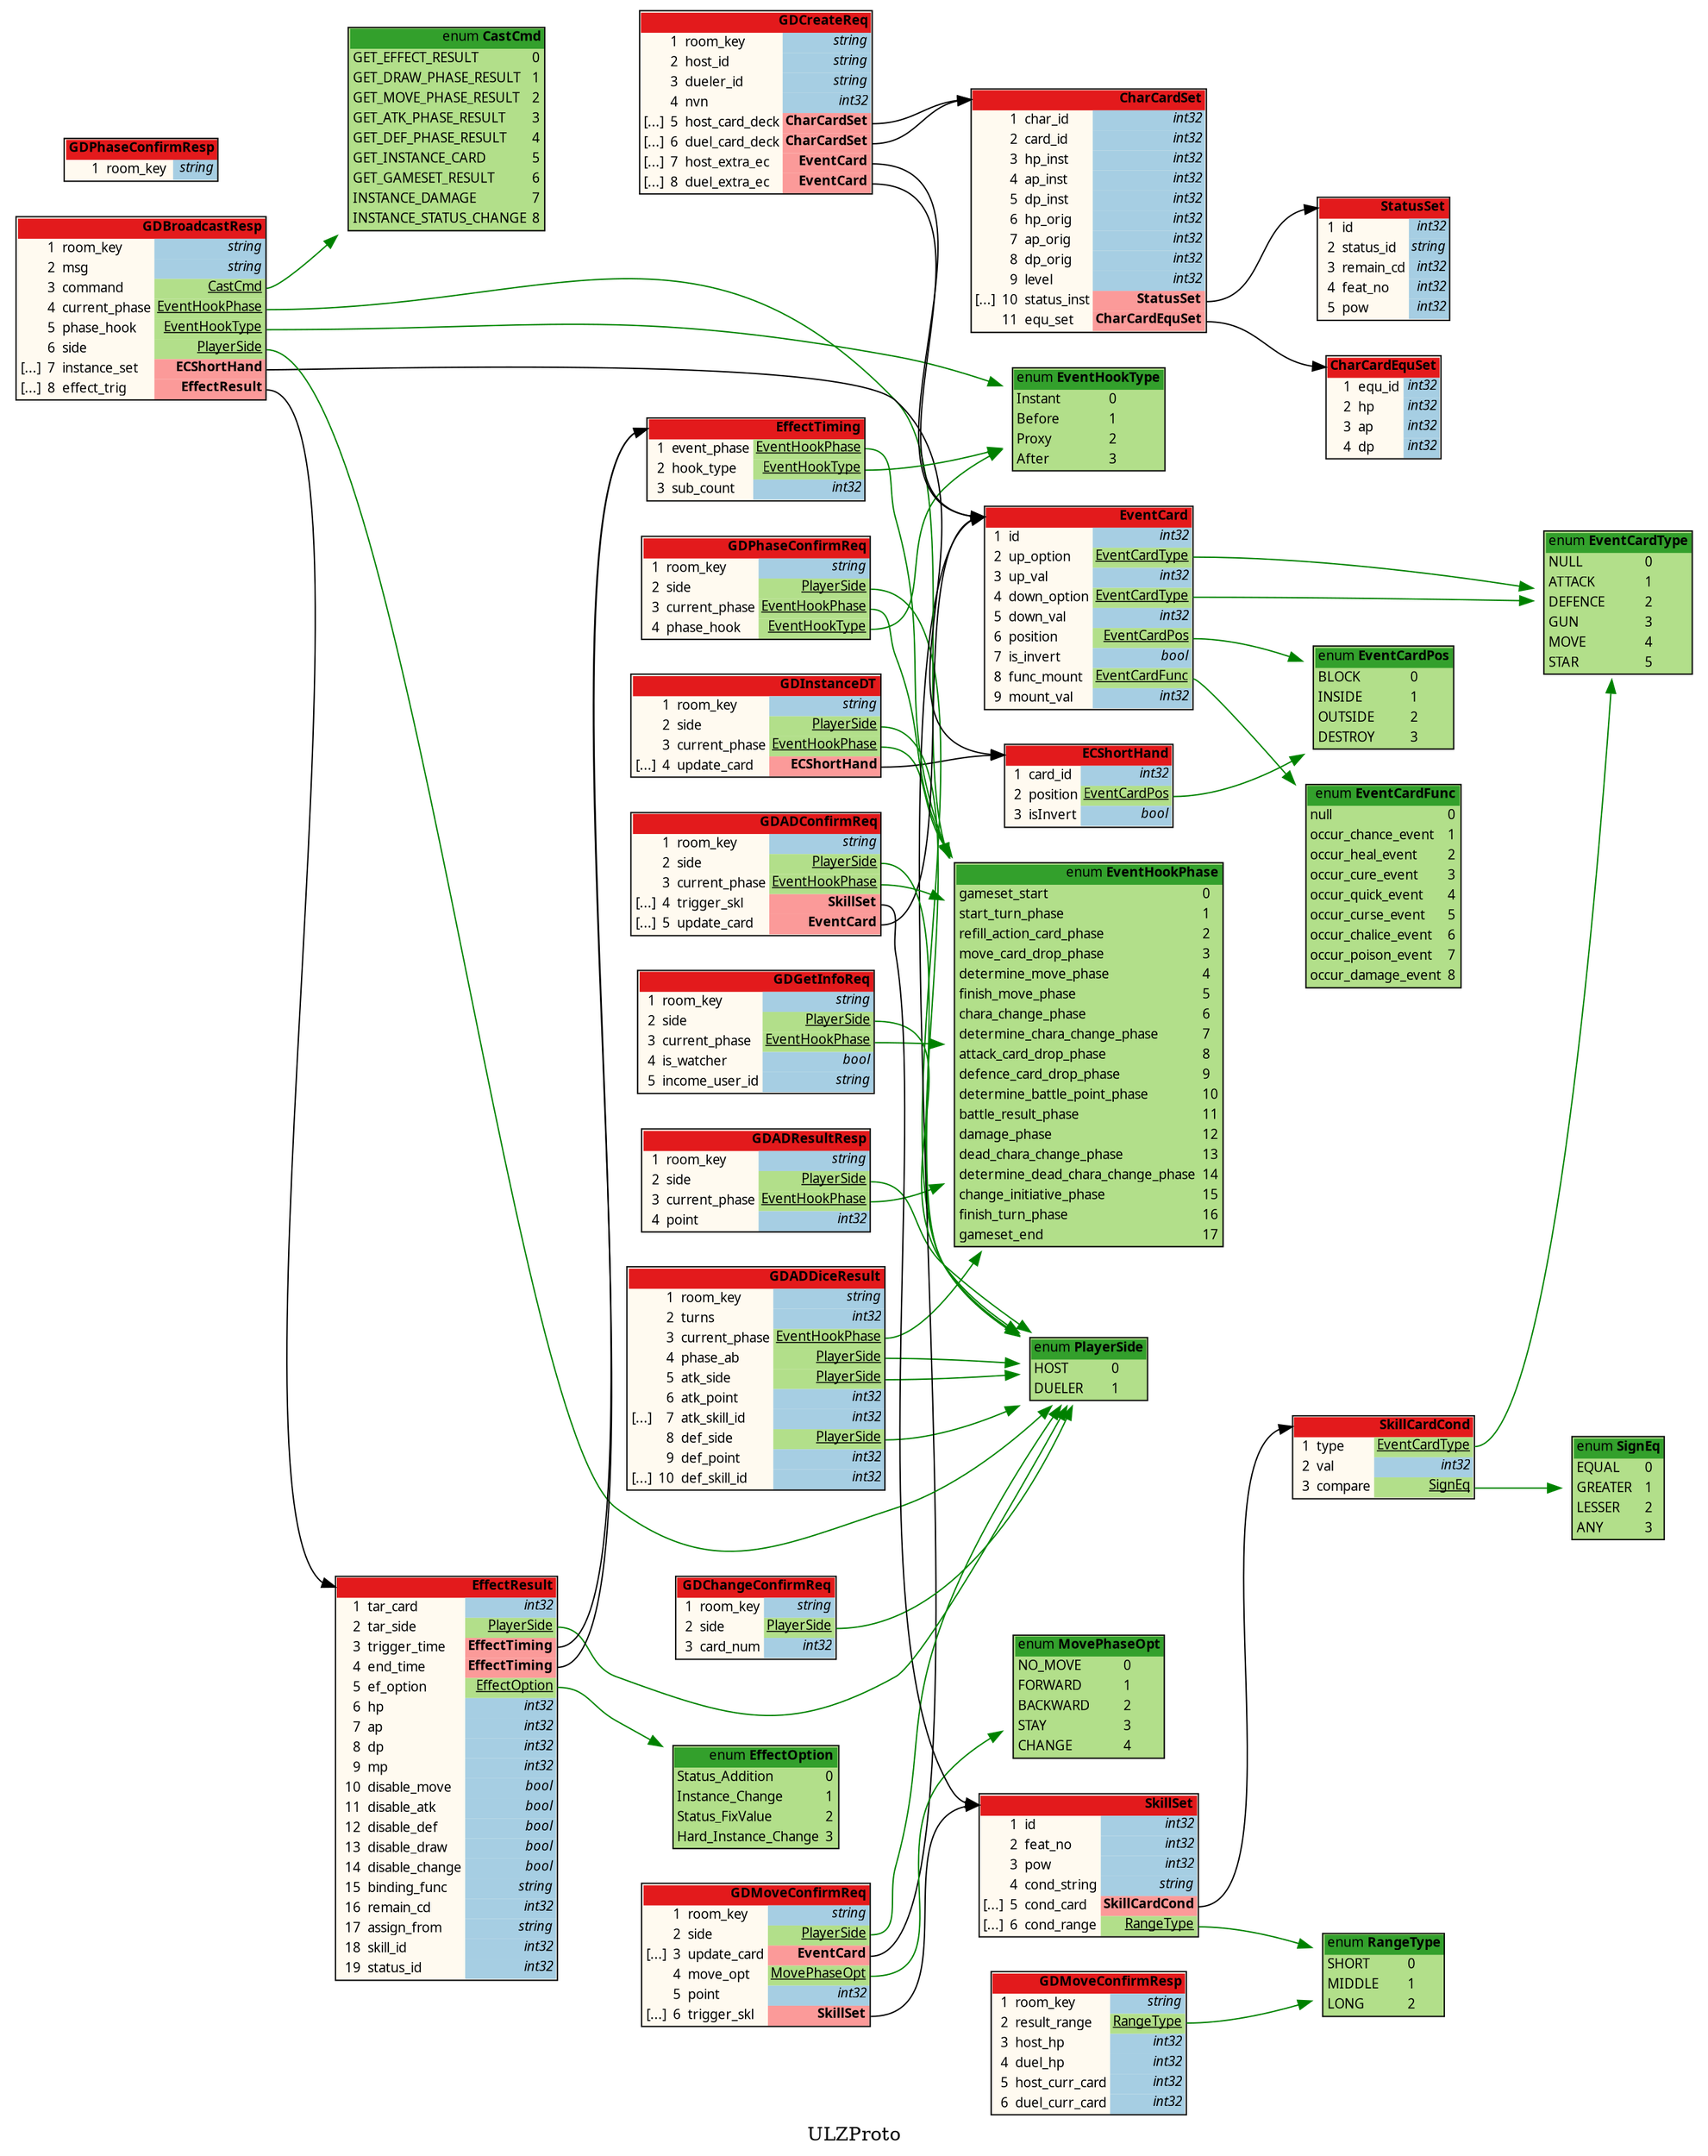/*
	do not edit:
	auto-generated by github.com/seamia/protodot
*/
digraph protodot {

	/* package:   ULZProto */
	/* source:    proto\message.proto */
	/* selection: * */

	rankdir=LR;
	label="ULZProto";
	tooltip="ULZProto";
	bgcolor="transparent"

	node [
		shape=plaintext
		fontsize=10
		fontname="Ubuntu"
	];


	/* ------ nodes ------ */
	Node_Ja_109	[shape=plaintext tooltip="ULZProto.CharCardEquSet" label=<<TABLE BORDER="1" CELLBORDER="0" CELLSPACING="0" BGCOLOR="#fffaf0"><TR><TD COLSPAN="4" PORT="header" BGCOLOR="#e31a1c" ALIGN="right"><b>CharCardEquSet</b></TD></TR><TR><TD ALIGN="right"></TD><TD ALIGN="right">1</TD><TD ALIGN="left">equ_id</TD><TD BGCOLOR="#a6cee3" PORT="poequ_id" ALIGN="right" TITLE="int32"><i>int32</i></TD></TR><TR><TD ALIGN="right"></TD><TD ALIGN="right">2</TD><TD ALIGN="left">hp</TD><TD BGCOLOR="#a6cee3" PORT="pohp" ALIGN="right" TITLE="int32"><i>int32</i></TD></TR><TR><TD ALIGN="right"></TD><TD ALIGN="right">3</TD><TD ALIGN="left">ap</TD><TD BGCOLOR="#a6cee3" PORT="poap" ALIGN="right" TITLE="int32"><i>int32</i></TD></TR><TR><TD ALIGN="right"></TD><TD ALIGN="right">4</TD><TD ALIGN="left">dp</TD><TD BGCOLOR="#a6cee3" PORT="podp" ALIGN="right" TITLE="int32"><i>int32</i></TD></TR></TABLE>>];
	Node_Ja_124	[shape=plaintext tooltip="ULZProto.GDInstanceDT" label=<<TABLE BORDER="1" CELLBORDER="0" CELLSPACING="0" BGCOLOR="#fffaf0"><TR><TD COLSPAN="4" PORT="header" BGCOLOR="#e31a1c" ALIGN="right"><b>GDInstanceDT</b></TD></TR><TR><TD ALIGN="right"></TD><TD ALIGN="right">1</TD><TD ALIGN="left">room_key</TD><TD BGCOLOR="#a6cee3" PORT="poroom_key" ALIGN="right" TITLE="string"><i>string</i></TD></TR><TR><TD ALIGN="right"></TD><TD ALIGN="right">2</TD><TD ALIGN="left">side</TD><TD BGCOLOR="#b2df8a" PORT="poside" ALIGN="right"><u>PlayerSide</u></TD></TR><TR><TD ALIGN="right"></TD><TD ALIGN="right">3</TD><TD ALIGN="left">current_phase</TD><TD BGCOLOR="#b2df8a" PORT="pocurrent_phase" ALIGN="right"><u>EventHookPhase</u></TD></TR><TR><TD ALIGN="right">[...]</TD><TD ALIGN="right">4</TD><TD ALIGN="left">update_card</TD><TD BGCOLOR="#fb9a99" PORT="poupdate_card" ALIGN="right"><b>ECShortHand</b></TD></TR></TABLE>>];
	Node_Ja_110	[shape=plaintext tooltip="ULZProto.EventCard" label=<<TABLE BORDER="1" CELLBORDER="0" CELLSPACING="0" BGCOLOR="#fffaf0"><TR><TD COLSPAN="4" PORT="header" BGCOLOR="#e31a1c" ALIGN="right"><b>EventCard</b></TD></TR><TR><TD ALIGN="right"></TD><TD ALIGN="right">1</TD><TD ALIGN="left">id</TD><TD BGCOLOR="#a6cee3" PORT="poid" ALIGN="right" TITLE="int32"><i>int32</i></TD></TR><TR><TD ALIGN="right"></TD><TD ALIGN="right">2</TD><TD ALIGN="left">up_option</TD><TD BGCOLOR="#b2df8a" PORT="poup_option" ALIGN="right"><u>EventCardType</u></TD></TR><TR><TD ALIGN="right"></TD><TD ALIGN="right">3</TD><TD ALIGN="left">up_val</TD><TD BGCOLOR="#a6cee3" PORT="poup_val" ALIGN="right" TITLE="int32"><i>int32</i></TD></TR><TR><TD ALIGN="right"></TD><TD ALIGN="right">4</TD><TD ALIGN="left">down_option</TD><TD BGCOLOR="#b2df8a" PORT="podown_option" ALIGN="right"><u>EventCardType</u></TD></TR><TR><TD ALIGN="right"></TD><TD ALIGN="right">5</TD><TD ALIGN="left">down_val</TD><TD BGCOLOR="#a6cee3" PORT="podown_val" ALIGN="right" TITLE="int32"><i>int32</i></TD></TR><TR><TD ALIGN="right"></TD><TD ALIGN="right">6</TD><TD ALIGN="left">position</TD><TD BGCOLOR="#b2df8a" PORT="poposition" ALIGN="right"><u>EventCardPos</u></TD></TR><TR><TD ALIGN="right"></TD><TD ALIGN="right">7</TD><TD ALIGN="left">is_invert</TD><TD BGCOLOR="#a6cee3" PORT="pois_invert" ALIGN="right" TITLE="bool"><i>bool</i></TD></TR><TR><TD ALIGN="right"></TD><TD ALIGN="right">8</TD><TD ALIGN="left">func_mount</TD><TD BGCOLOR="#b2df8a" PORT="pofunc_mount" ALIGN="right"><u>EventCardFunc</u></TD></TR><TR><TD ALIGN="right"></TD><TD ALIGN="right">9</TD><TD ALIGN="left">mount_val</TD><TD BGCOLOR="#a6cee3" PORT="pomount_val" ALIGN="right" TITLE="int32"><i>int32</i></TD></TR></TABLE>>];
	Node_Ja_130	[shape=plaintext tooltip="ULZProto.GDPhaseConfirmReq" label=<<TABLE BORDER="1" CELLBORDER="0" CELLSPACING="0" BGCOLOR="#fffaf0"><TR><TD COLSPAN="4" PORT="header" BGCOLOR="#e31a1c" ALIGN="right"><b>GDPhaseConfirmReq</b></TD></TR><TR><TD ALIGN="right"></TD><TD ALIGN="right">1</TD><TD ALIGN="left">room_key</TD><TD BGCOLOR="#a6cee3" PORT="poroom_key" ALIGN="right" TITLE="string"><i>string</i></TD></TR><TR><TD ALIGN="right"></TD><TD ALIGN="right">2</TD><TD ALIGN="left">side</TD><TD BGCOLOR="#b2df8a" PORT="poside" ALIGN="right"><u>PlayerSide</u></TD></TR><TR><TD ALIGN="right"></TD><TD ALIGN="right">3</TD><TD ALIGN="left">current_phase</TD><TD BGCOLOR="#b2df8a" PORT="pocurrent_phase" ALIGN="right"><u>EventHookPhase</u></TD></TR><TR><TD ALIGN="right"></TD><TD ALIGN="right">4</TD><TD ALIGN="left">phase_hook</TD><TD BGCOLOR="#b2df8a" PORT="pophase_hook" ALIGN="right"><u>EventHookType</u></TD></TR></TABLE>>];
	Node_Ja_105	[shape=plaintext tooltip="RangeType" label=<<TABLE BORDER="1" CELLBORDER="0" CELLSPACING="0" BGCOLOR="#b2df8a"><TR><TD COLSPAN="2" PORT="header" BGCOLOR="#33a02c" ALIGN="right">enum <b>RangeType</b></TD></TR><TR><TD BGCOLOR="#b2df8a" ALIGN="left">SHORT</TD><TD BGCOLOR="#b2df8a" ALIGN="left">0</TD></TR><TR><TD BGCOLOR="#b2df8a" ALIGN="left">MIDDLE</TD><TD BGCOLOR="#b2df8a" ALIGN="left">1</TD></TR><TR><TD BGCOLOR="#b2df8a" ALIGN="left">LONG</TD><TD BGCOLOR="#b2df8a" ALIGN="left">2</TD></TR></TABLE>>];
	Node_Ja_115	[shape=plaintext tooltip="ULZProto.StatusSet" label=<<TABLE BORDER="1" CELLBORDER="0" CELLSPACING="0" BGCOLOR="#fffaf0"><TR><TD COLSPAN="4" PORT="header" BGCOLOR="#e31a1c" ALIGN="right"><b>StatusSet</b></TD></TR><TR><TD ALIGN="right"></TD><TD ALIGN="right">1</TD><TD ALIGN="left">id</TD><TD BGCOLOR="#a6cee3" PORT="poid" ALIGN="right" TITLE="int32"><i>int32</i></TD></TR><TR><TD ALIGN="right"></TD><TD ALIGN="right">2</TD><TD ALIGN="left">status_id</TD><TD BGCOLOR="#a6cee3" PORT="postatus_id" ALIGN="right" TITLE="string"><i>string</i></TD></TR><TR><TD ALIGN="right"></TD><TD ALIGN="right">3</TD><TD ALIGN="left">remain_cd</TD><TD BGCOLOR="#a6cee3" PORT="poremain_cd" ALIGN="right" TITLE="int32"><i>int32</i></TD></TR><TR><TD ALIGN="right"></TD><TD ALIGN="right">4</TD><TD ALIGN="left">feat_no</TD><TD BGCOLOR="#a6cee3" PORT="pofeat_no" ALIGN="right" TITLE="int32"><i>int32</i></TD></TR><TR><TD ALIGN="right"></TD><TD ALIGN="right">5</TD><TD ALIGN="left">pow</TD><TD BGCOLOR="#a6cee3" PORT="popow" ALIGN="right" TITLE="int32"><i>int32</i></TD></TR></TABLE>>];
	Node_Ja_117	[shape=plaintext tooltip="EffectOption" label=<<TABLE BORDER="1" CELLBORDER="0" CELLSPACING="0" BGCOLOR="#b2df8a"><TR><TD COLSPAN="2" PORT="header" BGCOLOR="#33a02c" ALIGN="right">enum <b>EffectOption</b></TD></TR><TR><TD BGCOLOR="#b2df8a" ALIGN="left">Status_Addition</TD><TD BGCOLOR="#b2df8a" ALIGN="left">0</TD></TR><TR><TD BGCOLOR="#b2df8a" ALIGN="left">Instance_Change</TD><TD BGCOLOR="#b2df8a" ALIGN="left">1</TD></TR><TR><TD BGCOLOR="#b2df8a" ALIGN="left">Status_FixValue</TD><TD BGCOLOR="#b2df8a" ALIGN="left">2</TD></TR><TR><TD BGCOLOR="#b2df8a" ALIGN="left">Hard_Instance_Change</TD><TD BGCOLOR="#b2df8a" ALIGN="left">3</TD></TR></TABLE>>];
	Node_Ja_129	[shape=plaintext tooltip="ULZProto.GDADDiceResult" label=<<TABLE BORDER="1" CELLBORDER="0" CELLSPACING="0" BGCOLOR="#fffaf0"><TR><TD COLSPAN="4" PORT="header" BGCOLOR="#e31a1c" ALIGN="right"><b>GDADDiceResult</b></TD></TR><TR><TD ALIGN="right"></TD><TD ALIGN="right">1</TD><TD ALIGN="left">room_key</TD><TD BGCOLOR="#a6cee3" PORT="poroom_key" ALIGN="right" TITLE="string"><i>string</i></TD></TR><TR><TD ALIGN="right"></TD><TD ALIGN="right">2</TD><TD ALIGN="left">turns</TD><TD BGCOLOR="#a6cee3" PORT="poturns" ALIGN="right" TITLE="int32"><i>int32</i></TD></TR><TR><TD ALIGN="right"></TD><TD ALIGN="right">3</TD><TD ALIGN="left">current_phase</TD><TD BGCOLOR="#b2df8a" PORT="pocurrent_phase" ALIGN="right"><u>EventHookPhase</u></TD></TR><TR><TD ALIGN="right"></TD><TD ALIGN="right">4</TD><TD ALIGN="left">phase_ab</TD><TD BGCOLOR="#b2df8a" PORT="pophase_ab" ALIGN="right"><u>PlayerSide</u></TD></TR><TR><TD ALIGN="right"></TD><TD ALIGN="right">5</TD><TD ALIGN="left">atk_side</TD><TD BGCOLOR="#b2df8a" PORT="poatk_side" ALIGN="right"><u>PlayerSide</u></TD></TR><TR><TD ALIGN="right"></TD><TD ALIGN="right">6</TD><TD ALIGN="left">atk_point</TD><TD BGCOLOR="#a6cee3" PORT="poatk_point" ALIGN="right" TITLE="int32"><i>int32</i></TD></TR><TR><TD ALIGN="right">[...]</TD><TD ALIGN="right">7</TD><TD ALIGN="left">atk_skill_id</TD><TD BGCOLOR="#a6cee3" PORT="poatk_skill_id" ALIGN="right" TITLE="int32"><i>int32</i></TD></TR><TR><TD ALIGN="right"></TD><TD ALIGN="right">8</TD><TD ALIGN="left">def_side</TD><TD BGCOLOR="#b2df8a" PORT="podef_side" ALIGN="right"><u>PlayerSide</u></TD></TR><TR><TD ALIGN="right"></TD><TD ALIGN="right">9</TD><TD ALIGN="left">def_point</TD><TD BGCOLOR="#a6cee3" PORT="podef_point" ALIGN="right" TITLE="int32"><i>int32</i></TD></TR><TR><TD ALIGN="right">[...]</TD><TD ALIGN="right">10</TD><TD ALIGN="left">def_skill_id</TD><TD BGCOLOR="#a6cee3" PORT="podef_skill_id" ALIGN="right" TITLE="int32"><i>int32</i></TD></TR></TABLE>>];
	Node_Ja_128	[shape=plaintext tooltip="ULZProto.GDADResultResp" label=<<TABLE BORDER="1" CELLBORDER="0" CELLSPACING="0" BGCOLOR="#fffaf0"><TR><TD COLSPAN="4" PORT="header" BGCOLOR="#e31a1c" ALIGN="right"><b>GDADResultResp</b></TD></TR><TR><TD ALIGN="right"></TD><TD ALIGN="right">1</TD><TD ALIGN="left">room_key</TD><TD BGCOLOR="#a6cee3" PORT="poroom_key" ALIGN="right" TITLE="string"><i>string</i></TD></TR><TR><TD ALIGN="right"></TD><TD ALIGN="right">2</TD><TD ALIGN="left">side</TD><TD BGCOLOR="#b2df8a" PORT="poside" ALIGN="right"><u>PlayerSide</u></TD></TR><TR><TD ALIGN="right"></TD><TD ALIGN="right">3</TD><TD ALIGN="left">current_phase</TD><TD BGCOLOR="#b2df8a" PORT="pocurrent_phase" ALIGN="right"><u>EventHookPhase</u></TD></TR><TR><TD ALIGN="right"></TD><TD ALIGN="right">4</TD><TD ALIGN="left">point</TD><TD BGCOLOR="#a6cee3" PORT="popoint" ALIGN="right" TITLE="int32"><i>int32</i></TD></TR></TABLE>>];
	Node_Ja_100	[shape=plaintext tooltip="EventHookPhase" label=<<TABLE BORDER="1" CELLBORDER="0" CELLSPACING="0" BGCOLOR="#b2df8a"><TR><TD COLSPAN="2" PORT="header" BGCOLOR="#33a02c" ALIGN="right">enum <b>EventHookPhase</b></TD></TR><TR><TD BGCOLOR="#b2df8a" ALIGN="left">gameset_start</TD><TD BGCOLOR="#b2df8a" ALIGN="left">0</TD></TR><TR><TD BGCOLOR="#b2df8a" ALIGN="left">start_turn_phase</TD><TD BGCOLOR="#b2df8a" ALIGN="left">1</TD></TR><TR><TD BGCOLOR="#b2df8a" ALIGN="left">refill_action_card_phase</TD><TD BGCOLOR="#b2df8a" ALIGN="left">2</TD></TR><TR><TD BGCOLOR="#b2df8a" ALIGN="left">move_card_drop_phase</TD><TD BGCOLOR="#b2df8a" ALIGN="left">3</TD></TR><TR><TD BGCOLOR="#b2df8a" ALIGN="left">determine_move_phase</TD><TD BGCOLOR="#b2df8a" ALIGN="left">4</TD></TR><TR><TD BGCOLOR="#b2df8a" ALIGN="left">finish_move_phase</TD><TD BGCOLOR="#b2df8a" ALIGN="left">5</TD></TR><TR><TD BGCOLOR="#b2df8a" ALIGN="left">chara_change_phase</TD><TD BGCOLOR="#b2df8a" ALIGN="left">6</TD></TR><TR><TD BGCOLOR="#b2df8a" ALIGN="left">determine_chara_change_phase</TD><TD BGCOLOR="#b2df8a" ALIGN="left">7</TD></TR><TR><TD BGCOLOR="#b2df8a" ALIGN="left">attack_card_drop_phase</TD><TD BGCOLOR="#b2df8a" ALIGN="left">8</TD></TR><TR><TD BGCOLOR="#b2df8a" ALIGN="left">defence_card_drop_phase</TD><TD BGCOLOR="#b2df8a" ALIGN="left">9</TD></TR><TR><TD BGCOLOR="#b2df8a" ALIGN="left">determine_battle_point_phase</TD><TD BGCOLOR="#b2df8a" ALIGN="left">10</TD></TR><TR><TD BGCOLOR="#b2df8a" ALIGN="left">battle_result_phase</TD><TD BGCOLOR="#b2df8a" ALIGN="left">11</TD></TR><TR><TD BGCOLOR="#b2df8a" ALIGN="left">damage_phase</TD><TD BGCOLOR="#b2df8a" ALIGN="left">12</TD></TR><TR><TD BGCOLOR="#b2df8a" ALIGN="left">dead_chara_change_phase</TD><TD BGCOLOR="#b2df8a" ALIGN="left">13</TD></TR><TR><TD BGCOLOR="#b2df8a" ALIGN="left">determine_dead_chara_change_phase</TD><TD BGCOLOR="#b2df8a" ALIGN="left">14</TD></TR><TR><TD BGCOLOR="#b2df8a" ALIGN="left">change_initiative_phase</TD><TD BGCOLOR="#b2df8a" ALIGN="left">15</TD></TR><TR><TD BGCOLOR="#b2df8a" ALIGN="left">finish_turn_phase</TD><TD BGCOLOR="#b2df8a" ALIGN="left">16</TD></TR><TR><TD BGCOLOR="#b2df8a" ALIGN="left">gameset_end</TD><TD BGCOLOR="#b2df8a" ALIGN="left">17</TD></TR></TABLE>>];
	Node_Ja_101	[shape=plaintext tooltip="EventHookType" label=<<TABLE BORDER="1" CELLBORDER="0" CELLSPACING="0" BGCOLOR="#b2df8a"><TR><TD COLSPAN="2" PORT="header" BGCOLOR="#33a02c" ALIGN="right">enum <b>EventHookType</b></TD></TR><TR><TD BGCOLOR="#b2df8a" ALIGN="left">Instant</TD><TD BGCOLOR="#b2df8a" ALIGN="left">0</TD></TR><TR><TD BGCOLOR="#b2df8a" ALIGN="left">Before</TD><TD BGCOLOR="#b2df8a" ALIGN="left">1</TD></TR><TR><TD BGCOLOR="#b2df8a" ALIGN="left">Proxy</TD><TD BGCOLOR="#b2df8a" ALIGN="left">2</TD></TR><TR><TD BGCOLOR="#b2df8a" ALIGN="left">After</TD><TD BGCOLOR="#b2df8a" ALIGN="left">3</TD></TR></TABLE>>];
	Node_Ja_113	[shape=plaintext tooltip="SignEq" label=<<TABLE BORDER="1" CELLBORDER="0" CELLSPACING="0" BGCOLOR="#b2df8a"><TR><TD COLSPAN="2" PORT="header" BGCOLOR="#33a02c" ALIGN="right">enum <b>SignEq</b></TD></TR><TR><TD BGCOLOR="#b2df8a" ALIGN="left">EQUAL</TD><TD BGCOLOR="#b2df8a" ALIGN="left">0</TD></TR><TR><TD BGCOLOR="#b2df8a" ALIGN="left">GREATER</TD><TD BGCOLOR="#b2df8a" ALIGN="left">1</TD></TR><TR><TD BGCOLOR="#b2df8a" ALIGN="left">LESSER</TD><TD BGCOLOR="#b2df8a" ALIGN="left">2</TD></TR><TR><TD BGCOLOR="#b2df8a" ALIGN="left">ANY</TD><TD BGCOLOR="#b2df8a" ALIGN="left">3</TD></TR></TABLE>>];
	Node_Ja_119	[shape=plaintext tooltip="ULZProto.ECShortHand" label=<<TABLE BORDER="1" CELLBORDER="0" CELLSPACING="0" BGCOLOR="#fffaf0"><TR><TD COLSPAN="4" PORT="header" BGCOLOR="#e31a1c" ALIGN="right"><b>ECShortHand</b></TD></TR><TR><TD ALIGN="right"></TD><TD ALIGN="right">1</TD><TD ALIGN="left">card_id</TD><TD BGCOLOR="#a6cee3" PORT="pocard_id" ALIGN="right" TITLE="int32"><i>int32</i></TD></TR><TR><TD ALIGN="right"></TD><TD ALIGN="right">2</TD><TD ALIGN="left">position</TD><TD BGCOLOR="#b2df8a" PORT="poposition" ALIGN="right"><u>EventCardPos</u></TD></TR><TR><TD ALIGN="right"></TD><TD ALIGN="right">3</TD><TD ALIGN="left">isInvert</TD><TD BGCOLOR="#a6cee3" PORT="poisInvert" ALIGN="right" TITLE="bool"><i>bool</i></TD></TR></TABLE>>];
	Node_Ja_125	[shape=plaintext tooltip="ULZProto.GDMoveConfirmReq" label=<<TABLE BORDER="1" CELLBORDER="0" CELLSPACING="0" BGCOLOR="#fffaf0"><TR><TD COLSPAN="4" PORT="header" BGCOLOR="#e31a1c" ALIGN="right"><b>GDMoveConfirmReq</b></TD></TR><TR><TD ALIGN="right"></TD><TD ALIGN="right">1</TD><TD ALIGN="left">room_key</TD><TD BGCOLOR="#a6cee3" PORT="poroom_key" ALIGN="right" TITLE="string"><i>string</i></TD></TR><TR><TD ALIGN="right"></TD><TD ALIGN="right">2</TD><TD ALIGN="left">side</TD><TD BGCOLOR="#b2df8a" PORT="poside" ALIGN="right"><u>PlayerSide</u></TD></TR><TR><TD ALIGN="right">[...]</TD><TD ALIGN="right">3</TD><TD ALIGN="left">update_card</TD><TD BGCOLOR="#fb9a99" PORT="poupdate_card" ALIGN="right"><b>EventCard</b></TD></TR><TR><TD ALIGN="right"></TD><TD ALIGN="right">4</TD><TD ALIGN="left">move_opt</TD><TD BGCOLOR="#b2df8a" PORT="pomove_opt" ALIGN="right"><u>MovePhaseOpt</u></TD></TR><TR><TD ALIGN="right"></TD><TD ALIGN="right">5</TD><TD ALIGN="left">point</TD><TD BGCOLOR="#a6cee3" PORT="popoint" ALIGN="right" TITLE="int32"><i>int32</i></TD></TR><TR><TD ALIGN="right">[...]</TD><TD ALIGN="right">6</TD><TD ALIGN="left">trigger_skl</TD><TD BGCOLOR="#fb9a99" PORT="potrigger_skl" ALIGN="right"><b>SkillSet</b></TD></TR></TABLE>>];
	Node_Ja_122	[shape=plaintext tooltip="ULZProto.GDBroadcastResp" label=<<TABLE BORDER="1" CELLBORDER="0" CELLSPACING="0" BGCOLOR="#fffaf0"><TR><TD COLSPAN="4" PORT="header" BGCOLOR="#e31a1c" ALIGN="right"><b>GDBroadcastResp</b></TD></TR><TR><TD ALIGN="right"></TD><TD ALIGN="right">1</TD><TD ALIGN="left">room_key</TD><TD BGCOLOR="#a6cee3" PORT="poroom_key" ALIGN="right" TITLE="string"><i>string</i></TD></TR><TR><TD ALIGN="right"></TD><TD ALIGN="right">2</TD><TD ALIGN="left">msg</TD><TD BGCOLOR="#a6cee3" PORT="pomsg" ALIGN="right" TITLE="string"><i>string</i></TD></TR><TR><TD ALIGN="right"></TD><TD ALIGN="right">3</TD><TD ALIGN="left">command</TD><TD BGCOLOR="#b2df8a" PORT="pocommand" ALIGN="right"><u>CastCmd</u></TD></TR><TR><TD ALIGN="right"></TD><TD ALIGN="right">4</TD><TD ALIGN="left">current_phase</TD><TD BGCOLOR="#b2df8a" PORT="pocurrent_phase" ALIGN="right"><u>EventHookPhase</u></TD></TR><TR><TD ALIGN="right"></TD><TD ALIGN="right">5</TD><TD ALIGN="left">phase_hook</TD><TD BGCOLOR="#b2df8a" PORT="pophase_hook" ALIGN="right"><u>EventHookType</u></TD></TR><TR><TD ALIGN="right"></TD><TD ALIGN="right">6</TD><TD ALIGN="left">side</TD><TD BGCOLOR="#b2df8a" PORT="poside" ALIGN="right"><u>PlayerSide</u></TD></TR><TR><TD ALIGN="right">[...]</TD><TD ALIGN="right">7</TD><TD ALIGN="left">instance_set</TD><TD BGCOLOR="#fb9a99" PORT="poinstance_set" ALIGN="right"><b>ECShortHand</b></TD></TR><TR><TD ALIGN="right">[...]</TD><TD ALIGN="right">8</TD><TD ALIGN="left">effect_trig</TD><TD BGCOLOR="#fb9a99" PORT="poeffect_trig" ALIGN="right"><b>EffectResult</b></TD></TR></TABLE>>];
	Node_Ja_108	[shape=plaintext tooltip="ULZProto.CharCardSet" label=<<TABLE BORDER="1" CELLBORDER="0" CELLSPACING="0" BGCOLOR="#fffaf0"><TR><TD COLSPAN="4" PORT="header" BGCOLOR="#e31a1c" ALIGN="right"><b>CharCardSet</b></TD></TR><TR><TD ALIGN="right"></TD><TD ALIGN="right">1</TD><TD ALIGN="left">char_id</TD><TD BGCOLOR="#a6cee3" PORT="pochar_id" ALIGN="right" TITLE="int32"><i>int32</i></TD></TR><TR><TD ALIGN="right"></TD><TD ALIGN="right">2</TD><TD ALIGN="left">card_id</TD><TD BGCOLOR="#a6cee3" PORT="pocard_id" ALIGN="right" TITLE="int32"><i>int32</i></TD></TR><TR><TD ALIGN="right"></TD><TD ALIGN="right">3</TD><TD ALIGN="left">hp_inst</TD><TD BGCOLOR="#a6cee3" PORT="pohp_inst" ALIGN="right" TITLE="int32"><i>int32</i></TD></TR><TR><TD ALIGN="right"></TD><TD ALIGN="right">4</TD><TD ALIGN="left">ap_inst</TD><TD BGCOLOR="#a6cee3" PORT="poap_inst" ALIGN="right" TITLE="int32"><i>int32</i></TD></TR><TR><TD ALIGN="right"></TD><TD ALIGN="right">5</TD><TD ALIGN="left">dp_inst</TD><TD BGCOLOR="#a6cee3" PORT="podp_inst" ALIGN="right" TITLE="int32"><i>int32</i></TD></TR><TR><TD ALIGN="right"></TD><TD ALIGN="right">6</TD><TD ALIGN="left">hp_orig</TD><TD BGCOLOR="#a6cee3" PORT="pohp_orig" ALIGN="right" TITLE="int32"><i>int32</i></TD></TR><TR><TD ALIGN="right"></TD><TD ALIGN="right">7</TD><TD ALIGN="left">ap_orig</TD><TD BGCOLOR="#a6cee3" PORT="poap_orig" ALIGN="right" TITLE="int32"><i>int32</i></TD></TR><TR><TD ALIGN="right"></TD><TD ALIGN="right">8</TD><TD ALIGN="left">dp_orig</TD><TD BGCOLOR="#a6cee3" PORT="podp_orig" ALIGN="right" TITLE="int32"><i>int32</i></TD></TR><TR><TD ALIGN="right"></TD><TD ALIGN="right">9</TD><TD ALIGN="left">level</TD><TD BGCOLOR="#a6cee3" PORT="polevel" ALIGN="right" TITLE="int32"><i>int32</i></TD></TR><TR><TD ALIGN="right">[...]</TD><TD ALIGN="right">10</TD><TD ALIGN="left">status_inst</TD><TD BGCOLOR="#fb9a99" PORT="postatus_inst" ALIGN="right"><b>StatusSet</b></TD></TR><TR><TD ALIGN="right"></TD><TD ALIGN="right">11</TD><TD ALIGN="left">equ_set</TD><TD BGCOLOR="#fb9a99" PORT="poequ_set" ALIGN="right"><b>CharCardEquSet</b></TD></TR></TABLE>>];
	Node_Ja_104	[shape=plaintext tooltip="EventCardPos" label=<<TABLE BORDER="1" CELLBORDER="0" CELLSPACING="0" BGCOLOR="#b2df8a"><TR><TD COLSPAN="2" PORT="header" BGCOLOR="#33a02c" ALIGN="right">enum <b>EventCardPos</b></TD></TR><TR><TD BGCOLOR="#b2df8a" ALIGN="left">BLOCK</TD><TD BGCOLOR="#b2df8a" ALIGN="left">0</TD></TR><TR><TD BGCOLOR="#b2df8a" ALIGN="left">INSIDE</TD><TD BGCOLOR="#b2df8a" ALIGN="left">1</TD></TR><TR><TD BGCOLOR="#b2df8a" ALIGN="left">OUTSIDE</TD><TD BGCOLOR="#b2df8a" ALIGN="left">2</TD></TR><TR><TD BGCOLOR="#b2df8a" ALIGN="left">DESTROY</TD><TD BGCOLOR="#b2df8a" ALIGN="left">3</TD></TR></TABLE>>];
	Node_Ja_123	[shape=plaintext tooltip="CastCmd" label=<<TABLE BORDER="1" CELLBORDER="0" CELLSPACING="0" BGCOLOR="#b2df8a"><TR><TD COLSPAN="2" PORT="header" BGCOLOR="#33a02c" ALIGN="right">enum <b>CastCmd</b></TD></TR><TR><TD BGCOLOR="#b2df8a" ALIGN="left">GET_EFFECT_RESULT</TD><TD BGCOLOR="#b2df8a" ALIGN="left">0</TD></TR><TR><TD BGCOLOR="#b2df8a" ALIGN="left">GET_DRAW_PHASE_RESULT</TD><TD BGCOLOR="#b2df8a" ALIGN="left">1</TD></TR><TR><TD BGCOLOR="#b2df8a" ALIGN="left">GET_MOVE_PHASE_RESULT</TD><TD BGCOLOR="#b2df8a" ALIGN="left">2</TD></TR><TR><TD BGCOLOR="#b2df8a" ALIGN="left">GET_ATK_PHASE_RESULT</TD><TD BGCOLOR="#b2df8a" ALIGN="left">3</TD></TR><TR><TD BGCOLOR="#b2df8a" ALIGN="left">GET_DEF_PHASE_RESULT</TD><TD BGCOLOR="#b2df8a" ALIGN="left">4</TD></TR><TR><TD BGCOLOR="#b2df8a" ALIGN="left">GET_INSTANCE_CARD</TD><TD BGCOLOR="#b2df8a" ALIGN="left">5</TD></TR><TR><TD BGCOLOR="#b2df8a" ALIGN="left">GET_GAMESET_RESULT</TD><TD BGCOLOR="#b2df8a" ALIGN="left">6</TD></TR><TR><TD BGCOLOR="#b2df8a" ALIGN="left">INSTANCE_DAMAGE</TD><TD BGCOLOR="#b2df8a" ALIGN="left">7</TD></TR><TR><TD BGCOLOR="#b2df8a" ALIGN="left">INSTANCE_STATUS_CHANGE</TD><TD BGCOLOR="#b2df8a" ALIGN="left">8</TD></TR></TABLE>>];
	Node_Ja_111	[shape=plaintext tooltip="EventCardFunc" label=<<TABLE BORDER="1" CELLBORDER="0" CELLSPACING="0" BGCOLOR="#b2df8a"><TR><TD COLSPAN="2" PORT="header" BGCOLOR="#33a02c" ALIGN="right">enum <b>EventCardFunc</b></TD></TR><TR><TD BGCOLOR="#b2df8a" ALIGN="left">null</TD><TD BGCOLOR="#b2df8a" ALIGN="left">0</TD></TR><TR><TD BGCOLOR="#b2df8a" ALIGN="left">occur_chance_event</TD><TD BGCOLOR="#b2df8a" ALIGN="left">1</TD></TR><TR><TD BGCOLOR="#b2df8a" ALIGN="left">occur_heal_event</TD><TD BGCOLOR="#b2df8a" ALIGN="left">2</TD></TR><TR><TD BGCOLOR="#b2df8a" ALIGN="left">occur_cure_event</TD><TD BGCOLOR="#b2df8a" ALIGN="left">3</TD></TR><TR><TD BGCOLOR="#b2df8a" ALIGN="left">occur_quick_event</TD><TD BGCOLOR="#b2df8a" ALIGN="left">4</TD></TR><TR><TD BGCOLOR="#b2df8a" ALIGN="left">occur_curse_event</TD><TD BGCOLOR="#b2df8a" ALIGN="left">5</TD></TR><TR><TD BGCOLOR="#b2df8a" ALIGN="left">occur_chalice_event</TD><TD BGCOLOR="#b2df8a" ALIGN="left">6</TD></TR><TR><TD BGCOLOR="#b2df8a" ALIGN="left">occur_poison_event</TD><TD BGCOLOR="#b2df8a" ALIGN="left">7</TD></TR><TR><TD BGCOLOR="#b2df8a" ALIGN="left">occur_damage_event</TD><TD BGCOLOR="#b2df8a" ALIGN="left">8</TD></TR></TABLE>>];
	Node_Ja_120	[shape=plaintext tooltip="ULZProto.GDCreateReq" label=<<TABLE BORDER="1" CELLBORDER="0" CELLSPACING="0" BGCOLOR="#fffaf0"><TR><TD COLSPAN="4" PORT="header" BGCOLOR="#e31a1c" ALIGN="right"><b>GDCreateReq</b></TD></TR><TR><TD ALIGN="right"></TD><TD ALIGN="right">1</TD><TD ALIGN="left">room_key</TD><TD BGCOLOR="#a6cee3" PORT="poroom_key" ALIGN="right" TITLE="string"><i>string</i></TD></TR><TR><TD ALIGN="right"></TD><TD ALIGN="right">2</TD><TD ALIGN="left">host_id</TD><TD BGCOLOR="#a6cee3" PORT="pohost_id" ALIGN="right" TITLE="string"><i>string</i></TD></TR><TR><TD ALIGN="right"></TD><TD ALIGN="right">3</TD><TD ALIGN="left">dueler_id</TD><TD BGCOLOR="#a6cee3" PORT="podueler_id" ALIGN="right" TITLE="string"><i>string</i></TD></TR><TR><TD ALIGN="right"></TD><TD ALIGN="right">4</TD><TD ALIGN="left">nvn</TD><TD BGCOLOR="#a6cee3" PORT="ponvn" ALIGN="right" TITLE="int32"><i>int32</i></TD></TR><TR><TD ALIGN="right">[...]</TD><TD ALIGN="right">5</TD><TD ALIGN="left">host_card_deck</TD><TD BGCOLOR="#fb9a99" PORT="pohost_card_deck" ALIGN="right"><b>CharCardSet</b></TD></TR><TR><TD ALIGN="right">[...]</TD><TD ALIGN="right">6</TD><TD ALIGN="left">duel_card_deck</TD><TD BGCOLOR="#fb9a99" PORT="poduel_card_deck" ALIGN="right"><b>CharCardSet</b></TD></TR><TR><TD ALIGN="right">[...]</TD><TD ALIGN="right">7</TD><TD ALIGN="left">host_extra_ec</TD><TD BGCOLOR="#fb9a99" PORT="pohost_extra_ec" ALIGN="right"><b>EventCard</b></TD></TR><TR><TD ALIGN="right">[...]</TD><TD ALIGN="right">8</TD><TD ALIGN="left">duel_extra_ec</TD><TD BGCOLOR="#fb9a99" PORT="poduel_extra_ec" ALIGN="right"><b>EventCard</b></TD></TR></TABLE>>];
	Node_Ja_132	[shape=plaintext tooltip="ULZProto.GDChangeConfirmReq" label=<<TABLE BORDER="1" CELLBORDER="0" CELLSPACING="0" BGCOLOR="#fffaf0"><TR><TD COLSPAN="4" PORT="header" BGCOLOR="#e31a1c" ALIGN="right"><b>GDChangeConfirmReq</b></TD></TR><TR><TD ALIGN="right"></TD><TD ALIGN="right">1</TD><TD ALIGN="left">room_key</TD><TD BGCOLOR="#a6cee3" PORT="poroom_key" ALIGN="right" TITLE="string"><i>string</i></TD></TR><TR><TD ALIGN="right"></TD><TD ALIGN="right">2</TD><TD ALIGN="left">side</TD><TD BGCOLOR="#b2df8a" PORT="poside" ALIGN="right"><u>PlayerSide</u></TD></TR><TR><TD ALIGN="right"></TD><TD ALIGN="right">3</TD><TD ALIGN="left">card_num</TD><TD BGCOLOR="#a6cee3" PORT="pocard_num" ALIGN="right" TITLE="int32"><i>int32</i></TD></TR></TABLE>>];
	Node_Ja_102	[shape=plaintext tooltip="PlayerSide" label=<<TABLE BORDER="1" CELLBORDER="0" CELLSPACING="0" BGCOLOR="#b2df8a"><TR><TD COLSPAN="2" PORT="header" BGCOLOR="#33a02c" ALIGN="right">enum <b>PlayerSide</b></TD></TR><TR><TD BGCOLOR="#b2df8a" ALIGN="left">HOST</TD><TD BGCOLOR="#b2df8a" ALIGN="left">0</TD></TR><TR><TD BGCOLOR="#b2df8a" ALIGN="left">DUELER</TD><TD BGCOLOR="#b2df8a" ALIGN="left">1</TD></TR></TABLE>>];
	Node_Ja_112	[shape=plaintext tooltip="ULZProto.SkillSet" label=<<TABLE BORDER="1" CELLBORDER="0" CELLSPACING="0" BGCOLOR="#fffaf0"><TR><TD COLSPAN="4" PORT="header" BGCOLOR="#e31a1c" ALIGN="right"><b>SkillSet</b></TD></TR><TR><TD ALIGN="right"></TD><TD ALIGN="right">1</TD><TD ALIGN="left">id</TD><TD BGCOLOR="#a6cee3" PORT="poid" ALIGN="right" TITLE="int32"><i>int32</i></TD></TR><TR><TD ALIGN="right"></TD><TD ALIGN="right">2</TD><TD ALIGN="left">feat_no</TD><TD BGCOLOR="#a6cee3" PORT="pofeat_no" ALIGN="right" TITLE="int32"><i>int32</i></TD></TR><TR><TD ALIGN="right"></TD><TD ALIGN="right">3</TD><TD ALIGN="left">pow</TD><TD BGCOLOR="#a6cee3" PORT="popow" ALIGN="right" TITLE="int32"><i>int32</i></TD></TR><TR><TD ALIGN="right"></TD><TD ALIGN="right">4</TD><TD ALIGN="left">cond_string</TD><TD BGCOLOR="#a6cee3" PORT="pocond_string" ALIGN="right" TITLE="string"><i>string</i></TD></TR><TR><TD ALIGN="right">[...]</TD><TD ALIGN="right">5</TD><TD ALIGN="left">cond_card</TD><TD BGCOLOR="#fb9a99" PORT="pocond_card" ALIGN="right"><b>SkillCardCond</b></TD></TR><TR><TD ALIGN="right">[...]</TD><TD ALIGN="right">6</TD><TD ALIGN="left">cond_range</TD><TD BGCOLOR="#b2df8a" PORT="pocond_range" ALIGN="right"><u>RangeType</u></TD></TR></TABLE>>];
	Node_Ja_118	[shape=plaintext tooltip="ULZProto.EffectTiming" label=<<TABLE BORDER="1" CELLBORDER="0" CELLSPACING="0" BGCOLOR="#fffaf0"><TR><TD COLSPAN="4" PORT="header" BGCOLOR="#e31a1c" ALIGN="right"><b>EffectTiming</b></TD></TR><TR><TD ALIGN="right"></TD><TD ALIGN="right">1</TD><TD ALIGN="left">event_phase</TD><TD BGCOLOR="#b2df8a" PORT="poevent_phase" ALIGN="right"><u>EventHookPhase</u></TD></TR><TR><TD ALIGN="right"></TD><TD ALIGN="right">2</TD><TD ALIGN="left">hook_type</TD><TD BGCOLOR="#b2df8a" PORT="pohook_type" ALIGN="right"><u>EventHookType</u></TD></TR><TR><TD ALIGN="right"></TD><TD ALIGN="right">3</TD><TD ALIGN="left">sub_count</TD><TD BGCOLOR="#a6cee3" PORT="posub_count" ALIGN="right" TITLE="int32"><i>int32</i></TD></TR></TABLE>>];
	Node_Ja_121	[shape=plaintext tooltip="ULZProto.GDGetInfoReq" label=<<TABLE BORDER="1" CELLBORDER="0" CELLSPACING="0" BGCOLOR="#fffaf0"><TR><TD COLSPAN="4" PORT="header" BGCOLOR="#e31a1c" ALIGN="right"><b>GDGetInfoReq</b></TD></TR><TR><TD ALIGN="right"></TD><TD ALIGN="right">1</TD><TD ALIGN="left">room_key</TD><TD BGCOLOR="#a6cee3" PORT="poroom_key" ALIGN="right" TITLE="string"><i>string</i></TD></TR><TR><TD ALIGN="right"></TD><TD ALIGN="right">2</TD><TD ALIGN="left">side</TD><TD BGCOLOR="#b2df8a" PORT="poside" ALIGN="right"><u>PlayerSide</u></TD></TR><TR><TD ALIGN="right"></TD><TD ALIGN="right">3</TD><TD ALIGN="left">current_phase</TD><TD BGCOLOR="#b2df8a" PORT="pocurrent_phase" ALIGN="right"><u>EventHookPhase</u></TD></TR><TR><TD ALIGN="right"></TD><TD ALIGN="right">4</TD><TD ALIGN="left">is_watcher</TD><TD BGCOLOR="#a6cee3" PORT="pois_watcher" ALIGN="right" TITLE="bool"><i>bool</i></TD></TR><TR><TD ALIGN="right"></TD><TD ALIGN="right">5</TD><TD ALIGN="left">income_user_id</TD><TD BGCOLOR="#a6cee3" PORT="poincome_user_id" ALIGN="right" TITLE="string"><i>string</i></TD></TR></TABLE>>];
	Node_Ja_127	[shape=plaintext tooltip="ULZProto.GDADConfirmReq" label=<<TABLE BORDER="1" CELLBORDER="0" CELLSPACING="0" BGCOLOR="#fffaf0"><TR><TD COLSPAN="4" PORT="header" BGCOLOR="#e31a1c" ALIGN="right"><b>GDADConfirmReq</b></TD></TR><TR><TD ALIGN="right"></TD><TD ALIGN="right">1</TD><TD ALIGN="left">room_key</TD><TD BGCOLOR="#a6cee3" PORT="poroom_key" ALIGN="right" TITLE="string"><i>string</i></TD></TR><TR><TD ALIGN="right"></TD><TD ALIGN="right">2</TD><TD ALIGN="left">side</TD><TD BGCOLOR="#b2df8a" PORT="poside" ALIGN="right"><u>PlayerSide</u></TD></TR><TR><TD ALIGN="right"></TD><TD ALIGN="right">3</TD><TD ALIGN="left">current_phase</TD><TD BGCOLOR="#b2df8a" PORT="pocurrent_phase" ALIGN="right"><u>EventHookPhase</u></TD></TR><TR><TD ALIGN="right">[...]</TD><TD ALIGN="right">4</TD><TD ALIGN="left">trigger_skl</TD><TD BGCOLOR="#fb9a99" PORT="potrigger_skl" ALIGN="right"><b>SkillSet</b></TD></TR><TR><TD ALIGN="right">[...]</TD><TD ALIGN="right">5</TD><TD ALIGN="left">update_card</TD><TD BGCOLOR="#fb9a99" PORT="poupdate_card" ALIGN="right"><b>EventCard</b></TD></TR></TABLE>>];
	Node_Ja_116	[shape=plaintext tooltip="ULZProto.EffectResult" label=<<TABLE BORDER="1" CELLBORDER="0" CELLSPACING="0" BGCOLOR="#fffaf0"><TR><TD COLSPAN="4" PORT="header" BGCOLOR="#e31a1c" ALIGN="right"><b>EffectResult</b></TD></TR><TR><TD ALIGN="right"></TD><TD ALIGN="right">1</TD><TD ALIGN="left">tar_card</TD><TD BGCOLOR="#a6cee3" PORT="potar_card" ALIGN="right" TITLE="int32"><i>int32</i></TD></TR><TR><TD ALIGN="right"></TD><TD ALIGN="right">2</TD><TD ALIGN="left">tar_side</TD><TD BGCOLOR="#b2df8a" PORT="potar_side" ALIGN="right"><u>PlayerSide</u></TD></TR><TR><TD ALIGN="right"></TD><TD ALIGN="right">3</TD><TD ALIGN="left">trigger_time</TD><TD BGCOLOR="#fb9a99" PORT="potrigger_time" ALIGN="right"><b>EffectTiming</b></TD></TR><TR><TD ALIGN="right"></TD><TD ALIGN="right">4</TD><TD ALIGN="left">end_time</TD><TD BGCOLOR="#fb9a99" PORT="poend_time" ALIGN="right"><b>EffectTiming</b></TD></TR><TR><TD ALIGN="right"></TD><TD ALIGN="right">5</TD><TD ALIGN="left">ef_option</TD><TD BGCOLOR="#b2df8a" PORT="poef_option" ALIGN="right"><u>EffectOption</u></TD></TR><TR><TD ALIGN="right"></TD><TD ALIGN="right">6</TD><TD ALIGN="left">hp</TD><TD BGCOLOR="#a6cee3" PORT="pohp" ALIGN="right" TITLE="int32"><i>int32</i></TD></TR><TR><TD ALIGN="right"></TD><TD ALIGN="right">7</TD><TD ALIGN="left">ap</TD><TD BGCOLOR="#a6cee3" PORT="poap" ALIGN="right" TITLE="int32"><i>int32</i></TD></TR><TR><TD ALIGN="right"></TD><TD ALIGN="right">8</TD><TD ALIGN="left">dp</TD><TD BGCOLOR="#a6cee3" PORT="podp" ALIGN="right" TITLE="int32"><i>int32</i></TD></TR><TR><TD ALIGN="right"></TD><TD ALIGN="right">9</TD><TD ALIGN="left">mp</TD><TD BGCOLOR="#a6cee3" PORT="pomp" ALIGN="right" TITLE="int32"><i>int32</i></TD></TR><TR><TD ALIGN="right"></TD><TD ALIGN="right">10</TD><TD ALIGN="left">disable_move</TD><TD BGCOLOR="#a6cee3" PORT="podisable_move" ALIGN="right" TITLE="bool"><i>bool</i></TD></TR><TR><TD ALIGN="right"></TD><TD ALIGN="right">11</TD><TD ALIGN="left">disable_atk</TD><TD BGCOLOR="#a6cee3" PORT="podisable_atk" ALIGN="right" TITLE="bool"><i>bool</i></TD></TR><TR><TD ALIGN="right"></TD><TD ALIGN="right">12</TD><TD ALIGN="left">disable_def</TD><TD BGCOLOR="#a6cee3" PORT="podisable_def" ALIGN="right" TITLE="bool"><i>bool</i></TD></TR><TR><TD ALIGN="right"></TD><TD ALIGN="right">13</TD><TD ALIGN="left">disable_draw</TD><TD BGCOLOR="#a6cee3" PORT="podisable_draw" ALIGN="right" TITLE="bool"><i>bool</i></TD></TR><TR><TD ALIGN="right"></TD><TD ALIGN="right">14</TD><TD ALIGN="left">disable_change</TD><TD BGCOLOR="#a6cee3" PORT="podisable_change" ALIGN="right" TITLE="bool"><i>bool</i></TD></TR><TR><TD ALIGN="right"></TD><TD ALIGN="right">15</TD><TD ALIGN="left">binding_func</TD><TD BGCOLOR="#a6cee3" PORT="pobinding_func" ALIGN="right" TITLE="string"><i>string</i></TD></TR><TR><TD ALIGN="right"></TD><TD ALIGN="right">16</TD><TD ALIGN="left">remain_cd</TD><TD BGCOLOR="#a6cee3" PORT="poremain_cd" ALIGN="right" TITLE="int32"><i>int32</i></TD></TR><TR><TD ALIGN="right"></TD><TD ALIGN="right">17</TD><TD ALIGN="left">assign_from</TD><TD BGCOLOR="#a6cee3" PORT="poassign_from" ALIGN="right" TITLE="string"><i>string</i></TD></TR><TR><TD ALIGN="right"></TD><TD ALIGN="right">18</TD><TD ALIGN="left">skill_id</TD><TD BGCOLOR="#a6cee3" PORT="poskill_id" ALIGN="right" TITLE="int32"><i>int32</i></TD></TR><TR><TD ALIGN="right"></TD><TD ALIGN="right">19</TD><TD ALIGN="left">status_id</TD><TD BGCOLOR="#a6cee3" PORT="postatus_id" ALIGN="right" TITLE="int32"><i>int32</i></TD></TR></TABLE>>];
	Node_Ja_126	[shape=plaintext tooltip="ULZProto.GDMoveConfirmResp" label=<<TABLE BORDER="1" CELLBORDER="0" CELLSPACING="0" BGCOLOR="#fffaf0"><TR><TD COLSPAN="4" PORT="header" BGCOLOR="#e31a1c" ALIGN="right"><b>GDMoveConfirmResp</b></TD></TR><TR><TD ALIGN="right"></TD><TD ALIGN="right">1</TD><TD ALIGN="left">room_key</TD><TD BGCOLOR="#a6cee3" PORT="poroom_key" ALIGN="right" TITLE="string"><i>string</i></TD></TR><TR><TD ALIGN="right"></TD><TD ALIGN="right">2</TD><TD ALIGN="left">result_range</TD><TD BGCOLOR="#b2df8a" PORT="poresult_range" ALIGN="right"><u>RangeType</u></TD></TR><TR><TD ALIGN="right"></TD><TD ALIGN="right">3</TD><TD ALIGN="left">host_hp</TD><TD BGCOLOR="#a6cee3" PORT="pohost_hp" ALIGN="right" TITLE="int32"><i>int32</i></TD></TR><TR><TD ALIGN="right"></TD><TD ALIGN="right">4</TD><TD ALIGN="left">duel_hp</TD><TD BGCOLOR="#a6cee3" PORT="poduel_hp" ALIGN="right" TITLE="int32"><i>int32</i></TD></TR><TR><TD ALIGN="right"></TD><TD ALIGN="right">5</TD><TD ALIGN="left">host_curr_card</TD><TD BGCOLOR="#a6cee3" PORT="pohost_curr_card" ALIGN="right" TITLE="int32"><i>int32</i></TD></TR><TR><TD ALIGN="right"></TD><TD ALIGN="right">6</TD><TD ALIGN="left">duel_curr_card</TD><TD BGCOLOR="#a6cee3" PORT="poduel_curr_card" ALIGN="right" TITLE="int32"><i>int32</i></TD></TR></TABLE>>];
	Node_Ja_106	[shape=plaintext tooltip="MovePhaseOpt" label=<<TABLE BORDER="1" CELLBORDER="0" CELLSPACING="0" BGCOLOR="#b2df8a"><TR><TD COLSPAN="2" PORT="header" BGCOLOR="#33a02c" ALIGN="right">enum <b>MovePhaseOpt</b></TD></TR><TR><TD BGCOLOR="#b2df8a" ALIGN="left">NO_MOVE</TD><TD BGCOLOR="#b2df8a" ALIGN="left">0</TD></TR><TR><TD BGCOLOR="#b2df8a" ALIGN="left">FORWARD</TD><TD BGCOLOR="#b2df8a" ALIGN="left">1</TD></TR><TR><TD BGCOLOR="#b2df8a" ALIGN="left">BACKWARD</TD><TD BGCOLOR="#b2df8a" ALIGN="left">2</TD></TR><TR><TD BGCOLOR="#b2df8a" ALIGN="left">STAY</TD><TD BGCOLOR="#b2df8a" ALIGN="left">3</TD></TR><TR><TD BGCOLOR="#b2df8a" ALIGN="left">CHANGE</TD><TD BGCOLOR="#b2df8a" ALIGN="left">4</TD></TR></TABLE>>];
	Node_Ja_114	[shape=plaintext tooltip="ULZProto.SkillCardCond" label=<<TABLE BORDER="1" CELLBORDER="0" CELLSPACING="0" BGCOLOR="#fffaf0"><TR><TD COLSPAN="4" PORT="header" BGCOLOR="#e31a1c" ALIGN="right"><b>SkillCardCond</b></TD></TR><TR><TD ALIGN="right"></TD><TD ALIGN="right">1</TD><TD ALIGN="left">type</TD><TD BGCOLOR="#b2df8a" PORT="potype" ALIGN="right"><u>EventCardType</u></TD></TR><TR><TD ALIGN="right"></TD><TD ALIGN="right">2</TD><TD ALIGN="left">val</TD><TD BGCOLOR="#a6cee3" PORT="poval" ALIGN="right" TITLE="int32"><i>int32</i></TD></TR><TR><TD ALIGN="right"></TD><TD ALIGN="right">3</TD><TD ALIGN="left">compare</TD><TD BGCOLOR="#b2df8a" PORT="pocompare" ALIGN="right"><u>SignEq</u></TD></TR></TABLE>>];
	Node_Ja_131	[shape=plaintext tooltip="ULZProto.GDPhaseConfirmResp" label=<<TABLE BORDER="1" CELLBORDER="0" CELLSPACING="0" BGCOLOR="#fffaf0"><TR><TD COLSPAN="4" PORT="header" BGCOLOR="#e31a1c" ALIGN="right"><b>GDPhaseConfirmResp</b></TD></TR><TR><TD ALIGN="right"></TD><TD ALIGN="right">1</TD><TD ALIGN="left">room_key</TD><TD BGCOLOR="#a6cee3" PORT="poroom_key" ALIGN="right" TITLE="string"><i>string</i></TD></TR></TABLE>>];
	Node_Ja_103	[shape=plaintext tooltip="EventCardType" label=<<TABLE BORDER="1" CELLBORDER="0" CELLSPACING="0" BGCOLOR="#b2df8a"><TR><TD COLSPAN="2" PORT="header" BGCOLOR="#33a02c" ALIGN="right">enum <b>EventCardType</b></TD></TR><TR><TD BGCOLOR="#b2df8a" ALIGN="left">NULL</TD><TD BGCOLOR="#b2df8a" ALIGN="left">0</TD></TR><TR><TD BGCOLOR="#b2df8a" ALIGN="left">ATTACK</TD><TD BGCOLOR="#b2df8a" ALIGN="left">1</TD></TR><TR><TD BGCOLOR="#b2df8a" ALIGN="left">DEFENCE</TD><TD BGCOLOR="#b2df8a" ALIGN="left">2</TD></TR><TR><TD BGCOLOR="#b2df8a" ALIGN="left">GUN</TD><TD BGCOLOR="#b2df8a" ALIGN="left">3</TD></TR><TR><TD BGCOLOR="#b2df8a" ALIGN="left">MOVE</TD><TD BGCOLOR="#b2df8a" ALIGN="left">4</TD></TR><TR><TD BGCOLOR="#b2df8a" ALIGN="left">STAR</TD><TD BGCOLOR="#b2df8a" ALIGN="left">5</TD></TR></TABLE>>];

	/* ------ connections ------ */
	Node_Ja_132:poside:e	-> Node_Ja_102 [color="#008000" tooltip="Ja_132 --> Ja_102"];
	Node_Ja_125:poupdate_card:e	-> Node_Ja_110:header [color="#000000" tooltip="Ja_125 --> Ja_110"];
	Node_Ja_129:podef_side:e	-> Node_Ja_102 [color="#008000" tooltip="Ja_129 --> Ja_102"];
	Node_Ja_130:poside:e	-> Node_Ja_102 [color="#008000" tooltip="Ja_130 --> Ja_102"];
	Node_Ja_110:poup_option:e	-> Node_Ja_103 [color="#008000" tooltip="Ja_110 --> Ja_103"];
	Node_Ja_110:podown_option:e	-> Node_Ja_103 [color="#008000" tooltip="Ja_110 --> Ja_103"];
	Node_Ja_110:pofunc_mount:e	-> Node_Ja_111 [color="#008000" tooltip="Ja_110 --> Ja_111"];
	Node_Ja_122:pophase_hook:e	-> Node_Ja_101 [color="#008000" tooltip="Ja_122 --> Ja_101"];
	Node_Ja_130:pocurrent_phase:e	-> Node_Ja_100 [color="#008000" tooltip="Ja_130 --> Ja_100"];
	Node_Ja_112:pocond_range:e	-> Node_Ja_105 [color="#008000" tooltip="Ja_112 --> Ja_105"];
	Node_Ja_118:poevent_phase:e	-> Node_Ja_100 [color="#008000" tooltip="Ja_118 --> Ja_100"];
	Node_Ja_127:pocurrent_phase:e	-> Node_Ja_100 [color="#008000" tooltip="Ja_127 --> Ja_100"];
	Node_Ja_129:pocurrent_phase:e	-> Node_Ja_100 [color="#008000" tooltip="Ja_129 --> Ja_100"];
	Node_Ja_126:poresult_range:e	-> Node_Ja_105 [color="#008000" tooltip="Ja_126 --> Ja_105"];
	Node_Ja_108:postatus_inst:e	-> Node_Ja_115:header [color="#000000" tooltip="Ja_108 --> Ja_115"];
	Node_Ja_116:poend_time:e	-> Node_Ja_118:header [color="#000000" tooltip="Ja_116 --> Ja_118"];
	Node_Ja_116:potrigger_time:e	-> Node_Ja_118:header [color="#000000" tooltip="Ja_116 --> Ja_118"];
	Node_Ja_110:poposition:e	-> Node_Ja_104 [color="#008000" tooltip="Ja_110 --> Ja_104"];
	Node_Ja_120:poduel_extra_ec:e	-> Node_Ja_110:header [color="#000000" tooltip="Ja_120 --> Ja_110"];
	Node_Ja_121:pocurrent_phase:e	-> Node_Ja_100 [color="#008000" tooltip="Ja_121 --> Ja_100"];
	Node_Ja_125:poside:e	-> Node_Ja_102 [color="#008000" tooltip="Ja_125 --> Ja_102"];
	Node_Ja_125:potrigger_skl:e	-> Node_Ja_112:header [color="#000000" tooltip="Ja_125 --> Ja_112"];
	Node_Ja_127:poside:e	-> Node_Ja_102 [color="#008000" tooltip="Ja_127 --> Ja_102"];
	Node_Ja_122:poinstance_set:e	-> Node_Ja_119:header [color="#000000" tooltip="Ja_122 --> Ja_119"];
	Node_Ja_130:pophase_hook:e	-> Node_Ja_101 [color="#008000" tooltip="Ja_130 --> Ja_101"];
	Node_Ja_108:poequ_set:e	-> Node_Ja_109:header [color="#000000" tooltip="Ja_108 --> Ja_109"];
	Node_Ja_116:potar_side:e	-> Node_Ja_102 [color="#008000" tooltip="Ja_116 --> Ja_102"];
	Node_Ja_114:pocompare:e	-> Node_Ja_113 [color="#008000" tooltip="Ja_114 --> Ja_113"];
	Node_Ja_118:pohook_type:e	-> Node_Ja_101 [color="#008000" tooltip="Ja_118 --> Ja_101"];
	Node_Ja_120:pohost_card_deck:e	-> Node_Ja_108:header [color="#000000" tooltip="Ja_120 --> Ja_108"];
	Node_Ja_124:pocurrent_phase:e	-> Node_Ja_100 [color="#008000" tooltip="Ja_124 --> Ja_100"];
	Node_Ja_127:poupdate_card:e	-> Node_Ja_110:header [color="#000000" tooltip="Ja_127 --> Ja_110"];
	Node_Ja_122:pocommand:e	-> Node_Ja_123 [color="#008000" tooltip="Ja_122 --> Ja_123"];
	Node_Ja_122:poside:e	-> Node_Ja_102 [color="#008000" tooltip="Ja_122 --> Ja_102"];
	Node_Ja_128:pocurrent_phase:e	-> Node_Ja_100 [color="#008000" tooltip="Ja_128 --> Ja_100"];
	Node_Ja_116:poef_option:e	-> Node_Ja_117 [color="#008000" tooltip="Ja_116 --> Ja_117"];
	Node_Ja_124:poside:e	-> Node_Ja_102 [color="#008000" tooltip="Ja_124 --> Ja_102"];
	Node_Ja_124:poupdate_card:e	-> Node_Ja_119:header [color="#000000" tooltip="Ja_124 --> Ja_119"];
	Node_Ja_121:poside:e	-> Node_Ja_102 [color="#008000" tooltip="Ja_121 --> Ja_102"];
	Node_Ja_125:pomove_opt:e	-> Node_Ja_106 [color="#008000" tooltip="Ja_125 --> Ja_106"];
	Node_Ja_129:pophase_ab:e	-> Node_Ja_102 [color="#008000" tooltip="Ja_129 --> Ja_102"];
	Node_Ja_112:pocond_card:e	-> Node_Ja_114:header [color="#000000" tooltip="Ja_112 --> Ja_114"];
	Node_Ja_114:potype:e	-> Node_Ja_103 [color="#008000" tooltip="Ja_114 --> Ja_103"];
	Node_Ja_120:poduel_card_deck:e	-> Node_Ja_108:header [color="#000000" tooltip="Ja_120 --> Ja_108"];
	Node_Ja_119:poposition:e	-> Node_Ja_104 [color="#008000" tooltip="Ja_119 --> Ja_104"];
	Node_Ja_127:potrigger_skl:e	-> Node_Ja_112:header [color="#000000" tooltip="Ja_127 --> Ja_112"];
	Node_Ja_120:pohost_extra_ec:e	-> Node_Ja_110:header [color="#000000" tooltip="Ja_120 --> Ja_110"];
	Node_Ja_129:poatk_side:e	-> Node_Ja_102 [color="#008000" tooltip="Ja_129 --> Ja_102"];
	Node_Ja_122:pocurrent_phase:e	-> Node_Ja_100 [color="#008000" tooltip="Ja_122 --> Ja_100"];
	Node_Ja_122:poeffect_trig:e	-> Node_Ja_116:header [color="#000000" tooltip="Ja_122 --> Ja_116"];
	Node_Ja_128:poside:e	-> Node_Ja_102 [color="#008000" tooltip="Ja_128 --> Ja_102"];

	/* generated by github.com/seamia/protodot on Tuesday, 12-May-20 21:19:58 CST */
}
